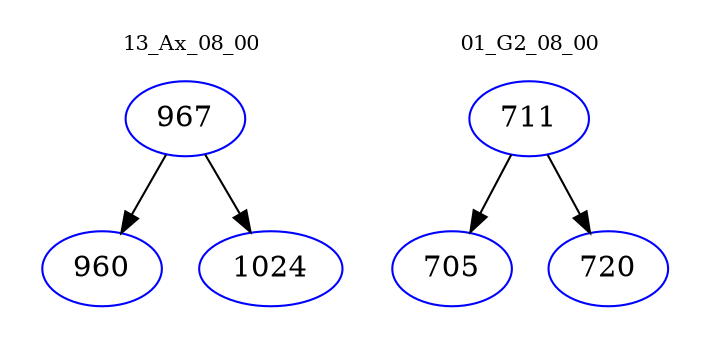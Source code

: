 digraph{
subgraph cluster_0 {
color = white
label = "13_Ax_08_00";
fontsize=10;
T0_967 [label="967", color="blue"]
T0_967 -> T0_960 [color="black"]
T0_960 [label="960", color="blue"]
T0_967 -> T0_1024 [color="black"]
T0_1024 [label="1024", color="blue"]
}
subgraph cluster_1 {
color = white
label = "01_G2_08_00";
fontsize=10;
T1_711 [label="711", color="blue"]
T1_711 -> T1_705 [color="black"]
T1_705 [label="705", color="blue"]
T1_711 -> T1_720 [color="black"]
T1_720 [label="720", color="blue"]
}
}
